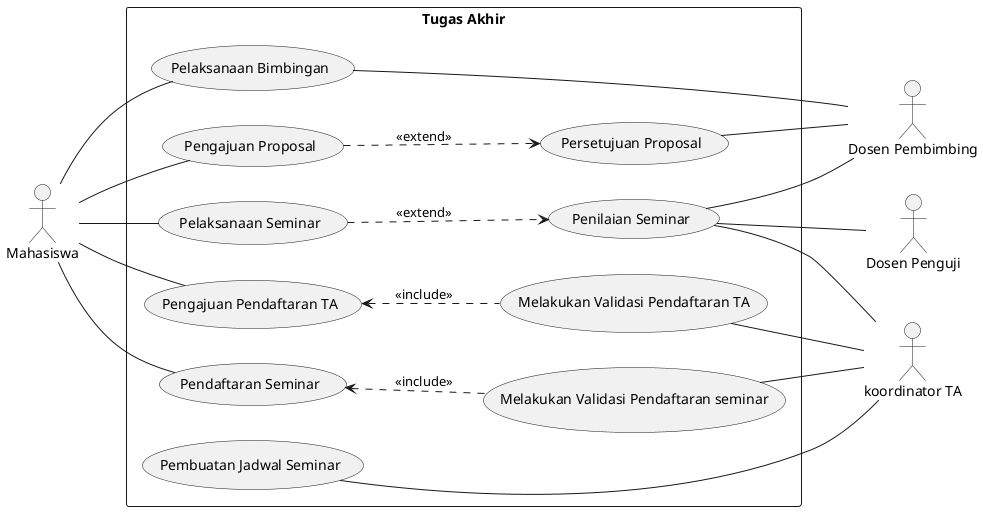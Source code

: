 @startuml
'https://plantuml.com/use-case-diagram
left to right direction

actor "Dosen Pembimbing" as db
actor "koordinator TA" as kta
actor "Dosen Penguji" as dp
actor "Mahasiswa" as mhs

rectangle "Tugas Akhir" {
  usecase "Pengajuan Pendaftaran TA" as UC1
  usecase "Pengajuan Proposal" as UC2
  usecase "Pelaksanaan Bimbingan" as UC3
  usecase "Pendaftaran Seminar" as UC4
  usecase "Pelaksanaan Seminar" as UC5
  usecase "Melakukan Validasi Pendaftaran TA" as UC6
  usecase "Persetujuan Proposal" as UC7
  usecase "Melakukan Validasi Pendaftaran seminar" as UC8
  usecase "Pembuatan Jadwal Seminar" as UC9
  usecase "Penilaian Seminar" as UC10
}

mhs -- UC1
mhs -- UC2
mhs -- UC3
mhs -- UC4
mhs -- UC5

UC6 -- kta
UC8 -- kta
UC9 -- kta
UC10 -- kta

UC7 -- db
UC3 -- db
UC10 -- db

UC10 -- dp

UC2 ..> UC7 : <<extend>>
UC1 <.. UC6 : <<include>>
UC4 <.. UC8 : <<include>>
UC5 ..> UC10 : <<extend>>

@enduml
